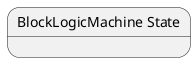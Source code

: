 @startuml BlockLogicMachine
state "BlockLogicMachine State" as f_Framework_Blocks_LogicBlockImpl_State
@enduml